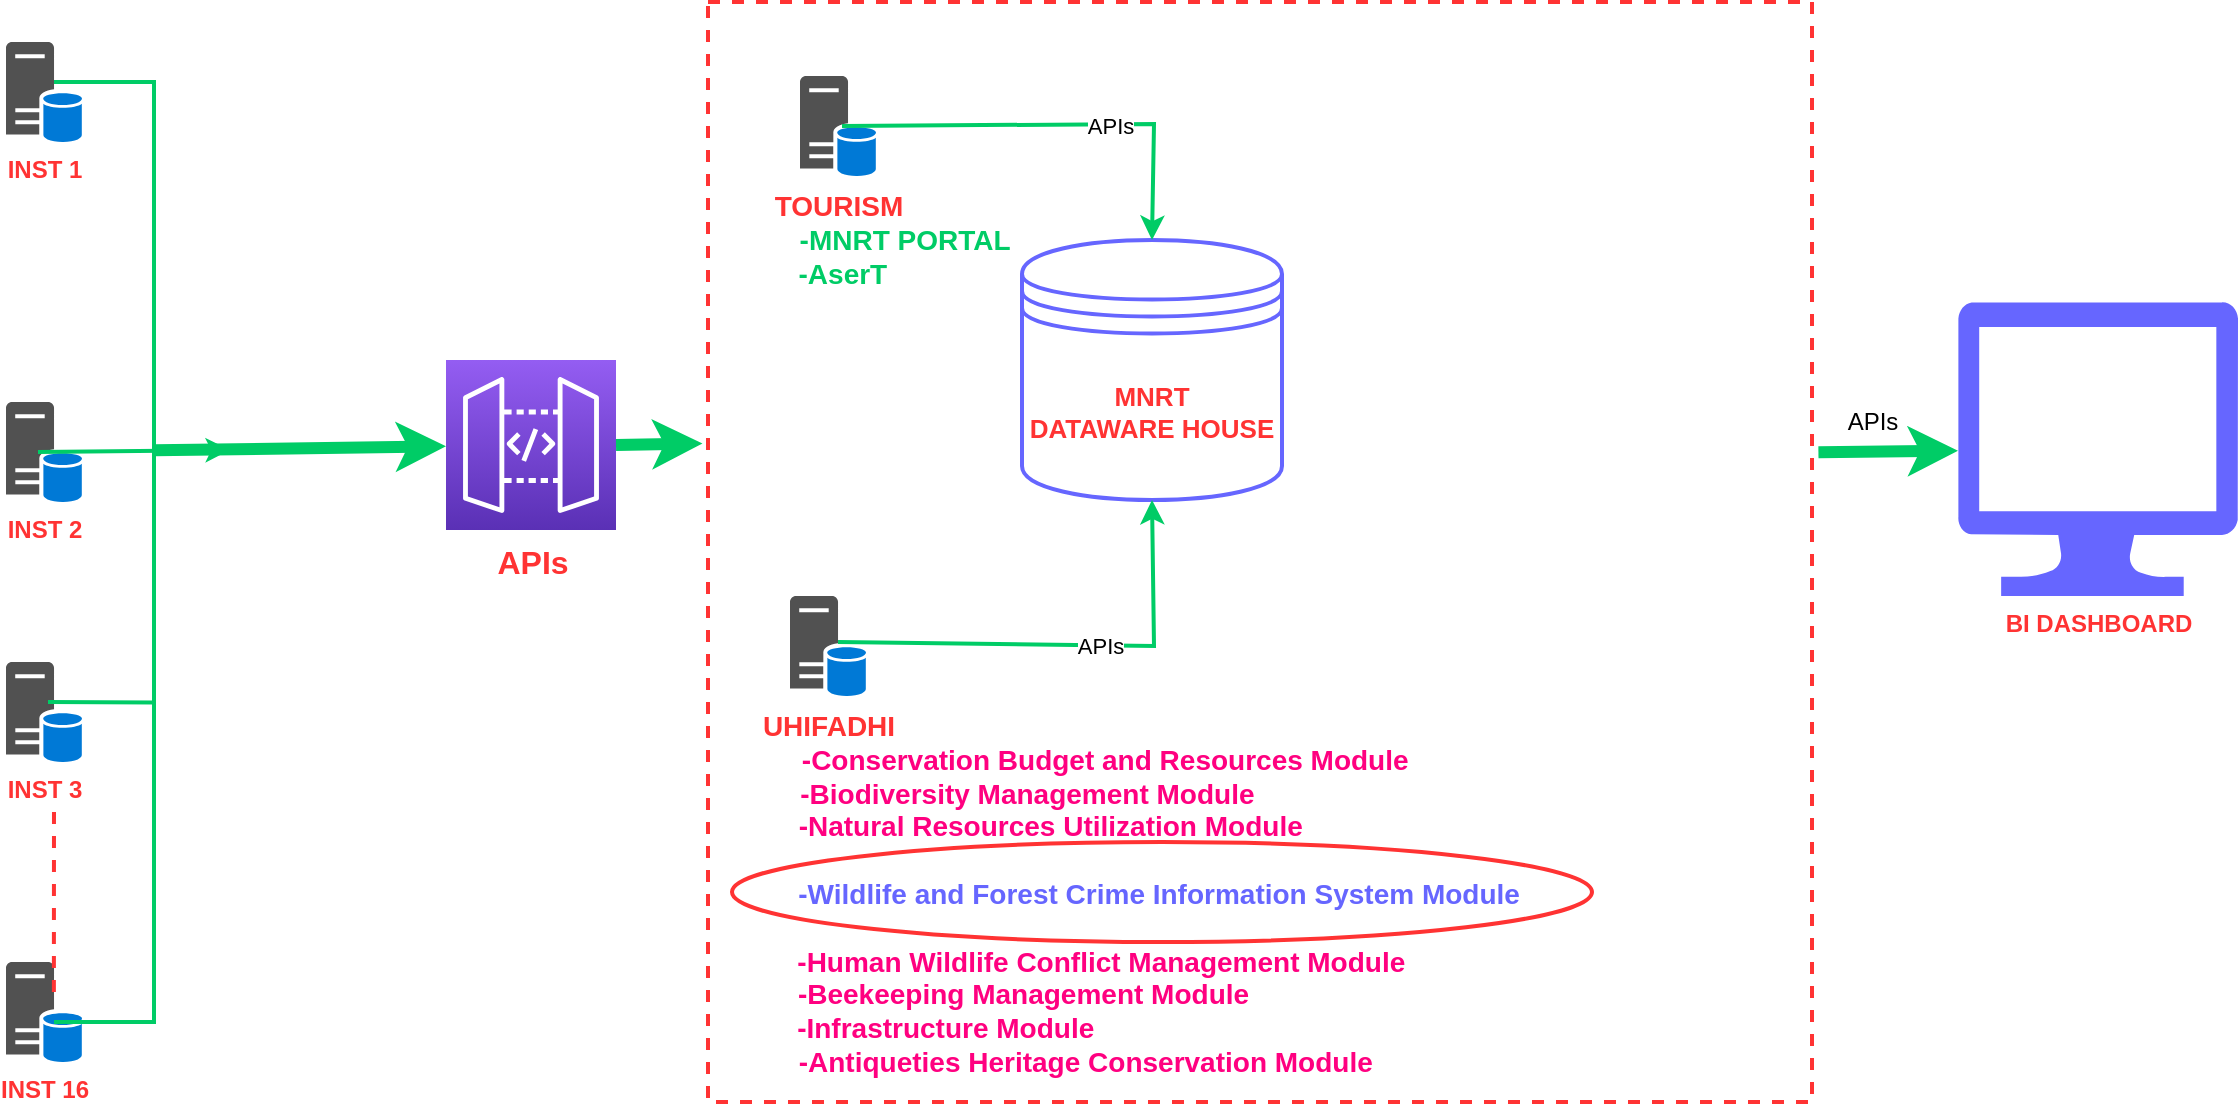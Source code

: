 <mxfile version="24.4.0" type="github">
  <diagram name="Page-1" id="Osahv42a5GhKxDbql-t-">
    <mxGraphModel dx="3374" dy="907" grid="1" gridSize="10" guides="1" tooltips="1" connect="1" arrows="1" fold="1" page="1" pageScale="1" pageWidth="850" pageHeight="1100" math="0" shadow="0">
      <root>
        <mxCell id="0" />
        <mxCell id="1" parent="0" />
        <mxCell id="R9b-usGFViyWbaLfwaHX-13" value="" style="rounded=0;whiteSpace=wrap;html=1;strokeColor=#FF3333;dashed=1;fillColor=none;strokeWidth=2;" parent="1" vertex="1">
          <mxGeometry x="-862" y="50" width="552" height="550" as="geometry" />
        </mxCell>
        <mxCell id="3b6PhmB1AsA0sEKJcov4-1" value="&lt;b&gt;&lt;font color=&quot;#ff3333&quot;&gt;INST 1&lt;/font&gt;&lt;/b&gt;" style="sketch=0;pointerEvents=1;shadow=0;dashed=0;html=1;strokeColor=none;labelPosition=center;verticalLabelPosition=bottom;verticalAlign=top;align=center;fillColor=#515151;shape=mxgraph.mscae.system_center.primary_site" parent="1" vertex="1">
          <mxGeometry x="-1213" y="70" width="38" height="50" as="geometry" />
        </mxCell>
        <mxCell id="3b6PhmB1AsA0sEKJcov4-2" value="&lt;b&gt;&lt;font color=&quot;#ff3333&quot;&gt;INST 2&lt;/font&gt;&lt;/b&gt;" style="sketch=0;pointerEvents=1;shadow=0;dashed=0;html=1;strokeColor=none;labelPosition=center;verticalLabelPosition=bottom;verticalAlign=top;align=center;fillColor=#515151;shape=mxgraph.mscae.system_center.primary_site" parent="1" vertex="1">
          <mxGeometry x="-1213" y="250" width="38" height="50" as="geometry" />
        </mxCell>
        <mxCell id="3b6PhmB1AsA0sEKJcov4-10" style="edgeStyle=orthogonalEdgeStyle;rounded=0;orthogonalLoop=1;jettySize=auto;html=1;entryX=0.5;entryY=0;entryDx=0;entryDy=0;entryPerimeter=0;strokeColor=none;dashed=1;strokeWidth=4;" parent="1" source="3b6PhmB1AsA0sEKJcov4-3" target="3b6PhmB1AsA0sEKJcov4-6" edge="1">
          <mxGeometry relative="1" as="geometry" />
        </mxCell>
        <mxCell id="3b6PhmB1AsA0sEKJcov4-3" value="&lt;b&gt;&lt;font color=&quot;#ff3333&quot;&gt;INST 3&lt;/font&gt;&lt;/b&gt;" style="sketch=0;pointerEvents=1;shadow=0;dashed=0;html=1;strokeColor=none;labelPosition=center;verticalLabelPosition=bottom;verticalAlign=top;align=center;fillColor=#515151;shape=mxgraph.mscae.system_center.primary_site" parent="1" vertex="1">
          <mxGeometry x="-1213" y="380" width="38" height="50" as="geometry" />
        </mxCell>
        <mxCell id="3b6PhmB1AsA0sEKJcov4-6" value="&lt;b&gt;&lt;font color=&quot;#ff3333&quot;&gt;INST 16&lt;/font&gt;&lt;/b&gt;" style="sketch=0;pointerEvents=1;shadow=0;dashed=0;html=1;strokeColor=none;labelPosition=center;verticalLabelPosition=bottom;verticalAlign=top;align=center;fillColor=#515151;shape=mxgraph.mscae.system_center.primary_site" parent="1" vertex="1">
          <mxGeometry x="-1213" y="530" width="38" height="50" as="geometry" />
        </mxCell>
        <mxCell id="3b6PhmB1AsA0sEKJcov4-12" value="" style="endArrow=none;html=1;rounded=0;exitX=0.63;exitY=0.3;exitDx=0;exitDy=0;exitPerimeter=0;dashed=1;strokeColor=#FF3333;strokeWidth=2;" parent="1" source="3b6PhmB1AsA0sEKJcov4-6" edge="1">
          <mxGeometry width="50" height="50" relative="1" as="geometry">
            <mxPoint x="-773" y="400" as="sourcePoint" />
            <mxPoint x="-1189" y="450" as="targetPoint" />
          </mxGeometry>
        </mxCell>
        <mxCell id="3b6PhmB1AsA0sEKJcov4-13" value="&lt;font color=&quot;#ff3333&quot;&gt;&lt;b&gt;&lt;font style=&quot;font-size: 16px;&quot;&gt;APIs&lt;/font&gt;&lt;/b&gt;&lt;/font&gt;" style="sketch=0;points=[[0,0,0],[0.25,0,0],[0.5,0,0],[0.75,0,0],[1,0,0],[0,1,0],[0.25,1,0],[0.5,1,0],[0.75,1,0],[1,1,0],[0,0.25,0],[0,0.5,0],[0,0.75,0],[1,0.25,0],[1,0.5,0],[1,0.75,0]];outlineConnect=0;fontColor=#232F3E;gradientColor=#945DF2;gradientDirection=north;fillColor=#5A30B5;strokeColor=#ffffff;dashed=0;verticalLabelPosition=bottom;verticalAlign=top;align=center;html=1;fontSize=12;fontStyle=0;aspect=fixed;shape=mxgraph.aws4.resourceIcon;resIcon=mxgraph.aws4.api_gateway;" parent="1" vertex="1">
          <mxGeometry x="-993" y="229" width="85" height="85" as="geometry" />
        </mxCell>
        <mxCell id="3b6PhmB1AsA0sEKJcov4-15" value="&lt;div style=&quot;font-size: 13px;&quot;&gt;&lt;font style=&quot;font-size: 13px;&quot;&gt;&lt;b&gt;&lt;font style=&quot;font-size: 13px;&quot; color=&quot;#ff3333&quot;&gt;MNRT&lt;/font&gt;&lt;/b&gt;&lt;/font&gt;&lt;/div&gt;&lt;div style=&quot;font-size: 13px;&quot;&gt;&lt;font style=&quot;font-size: 13px;&quot; color=&quot;#ff3333&quot;&gt;&lt;b&gt;DATAWARE HOUSE&lt;/b&gt;&lt;br&gt;&lt;/font&gt;&lt;/div&gt;" style="shape=datastore;whiteSpace=wrap;html=1;strokeWidth=2;strokeColor=#6666FF;" parent="1" vertex="1">
          <mxGeometry x="-705" y="169" width="130" height="130" as="geometry" />
        </mxCell>
        <mxCell id="3b6PhmB1AsA0sEKJcov4-16" value="&lt;div&gt;&lt;font style=&quot;font-size: 14px;&quot; color=&quot;#ff3333&quot;&gt;&lt;b&gt;UHIFADHI &lt;br&gt;&lt;/b&gt;&lt;/font&gt;&lt;/div&gt;&lt;div&gt;&lt;font style=&quot;font-size: 14px;&quot; color=&quot;#00cc66&quot;&gt;&lt;b&gt;&amp;nbsp; &amp;nbsp; &amp;nbsp; &amp;nbsp; &amp;nbsp; &amp;nbsp; &amp;nbsp; &amp;nbsp; &amp;nbsp; &amp;nbsp; &amp;nbsp; &amp;nbsp; &amp;nbsp; &amp;nbsp; &amp;nbsp; &amp;nbsp; &amp;nbsp; &amp;nbsp; &amp;nbsp; &amp;nbsp; &amp;nbsp; &amp;nbsp; &amp;nbsp; &amp;nbsp; &amp;nbsp; &amp;nbsp; &amp;nbsp; &amp;nbsp; &amp;nbsp; &amp;nbsp; &amp;nbsp; &amp;nbsp; &amp;nbsp; &amp;nbsp; &amp;nbsp; &amp;nbsp;&lt;/b&gt;&lt;/font&gt;&lt;font style=&quot;font-size: 14px;&quot; color=&quot;#ff0080&quot;&gt;&lt;b&gt;-Conservation Budget and Resources Module&lt;/b&gt;&lt;/font&gt;&lt;/div&gt;&lt;div&gt;&lt;font style=&quot;font-size: 14px;&quot; color=&quot;#ff0080&quot;&gt;&lt;b&gt;&amp;nbsp; &amp;nbsp; &amp;nbsp; &amp;nbsp; &amp;nbsp; &amp;nbsp; &amp;nbsp; &amp;nbsp; &amp;nbsp; &amp;nbsp; &amp;nbsp; &amp;nbsp; &amp;nbsp; &amp;nbsp; &amp;nbsp; &amp;nbsp; &amp;nbsp; &amp;nbsp; &amp;nbsp; &amp;nbsp; &amp;nbsp; &amp;nbsp; &amp;nbsp; &amp;nbsp; &amp;nbsp; &amp;nbsp;-Biodiversity Management Module&lt;/b&gt;&lt;/font&gt;&lt;/div&gt;&lt;div&gt;&lt;font style=&quot;font-size: 14px;&quot; color=&quot;#ff0080&quot;&gt;&lt;b&gt;&amp;nbsp; &amp;nbsp; &amp;nbsp; &amp;nbsp; &amp;nbsp; &amp;nbsp; &amp;nbsp; &amp;nbsp; &amp;nbsp; &amp;nbsp; &amp;nbsp; &amp;nbsp; &amp;nbsp; &amp;nbsp; &amp;nbsp; &amp;nbsp; &amp;nbsp; &amp;nbsp; &amp;nbsp; &amp;nbsp; &amp;nbsp; &amp;nbsp; &amp;nbsp; &amp;nbsp; &amp;nbsp; &amp;nbsp; &amp;nbsp; &amp;nbsp; &amp;nbsp;-Natural Resources Utilization Module&lt;/b&gt;&lt;/font&gt;&lt;/div&gt;&lt;div&gt;&lt;font style=&quot;font-size: 14px;&quot; color=&quot;#ff0080&quot;&gt;&lt;b&gt;&lt;br&gt;&lt;/b&gt;&lt;/font&gt;&lt;/div&gt;&lt;div&gt;&lt;font color=&quot;#6666ff&quot;&gt;&amp;nbsp; &amp;nbsp; &amp;nbsp; &amp;nbsp; &amp;nbsp; &amp;nbsp; &amp;nbsp; &amp;nbsp; &amp;nbsp; &amp;nbsp; &amp;nbsp; &amp;nbsp; &amp;nbsp; &amp;nbsp; &amp;nbsp; &amp;nbsp; &amp;nbsp; &amp;nbsp; &amp;nbsp; &amp;nbsp; &amp;nbsp; &amp;nbsp; &amp;nbsp; &amp;nbsp; &amp;nbsp; &amp;nbsp; &amp;nbsp; &amp;nbsp; &amp;nbsp; &amp;nbsp; &amp;nbsp; &amp;nbsp; &amp;nbsp; &amp;nbsp; &amp;nbsp; &amp;nbsp; &amp;nbsp; &amp;nbsp; &amp;nbsp; &amp;nbsp; &amp;nbsp; &amp;nbsp; &amp;nbsp; &amp;nbsp; &amp;nbsp; &amp;nbsp; &amp;nbsp; &amp;nbsp; &amp;nbsp; &amp;nbsp;&lt;font style=&quot;font-size: 14px;&quot;&gt;&lt;b&gt;-Wildlife and Forest Crime Information System Module&lt;/b&gt;&lt;/font&gt;&lt;/font&gt;&lt;/div&gt;&lt;div&gt;&lt;font color=&quot;#ff0080&quot;&gt;&amp;nbsp;&amp;nbsp;&amp;nbsp;&amp;nbsp;&amp;nbsp;&amp;nbsp;&amp;nbsp;&amp;nbsp;&amp;nbsp;&amp;nbsp;&amp;nbsp;&amp;nbsp;&amp;nbsp;&amp;nbsp;&amp;nbsp;&amp;nbsp;&amp;nbsp;&amp;nbsp;&amp;nbsp;&amp;nbsp;&amp;nbsp;&amp;nbsp;&amp;nbsp;&amp;nbsp;&amp;nbsp;&amp;nbsp;&amp;nbsp;&amp;nbsp;&amp;nbsp;&amp;nbsp;&amp;nbsp;&amp;nbsp;&amp;nbsp;&amp;nbsp;&amp;nbsp;&amp;nbsp;&amp;nbsp;&amp;nbsp;&amp;nbsp;&amp;nbsp;&amp;nbsp;&amp;nbsp;&amp;nbsp;&amp;nbsp;&amp;nbsp;&amp;nbsp;&amp;nbsp;&amp;nbsp;&amp;nbsp;&amp;nbsp;&amp;nbsp;&amp;nbsp;&amp;nbsp;&amp;nbsp;&amp;nbsp;&amp;nbsp;&amp;nbsp;&amp;nbsp;&amp;nbsp;&amp;nbsp;&amp;nbsp;&amp;nbsp;&amp;nbsp;&amp;nbsp;&amp;nbsp;&amp;nbsp;&amp;nbsp;&amp;nbsp;&amp;nbsp;&amp;nbsp;&amp;nbsp;&amp;nbsp;&amp;nbsp;&amp;nbsp;&amp;nbsp;&amp;nbsp;&amp;nbsp;&amp;nbsp;&amp;nbsp;&amp;nbsp;&amp;nbsp;&amp;nbsp;&amp;nbsp;&amp;nbsp;&amp;nbsp;&amp;nbsp;&amp;nbsp;&amp;nbsp;&amp;nbsp;&amp;nbsp;&amp;nbsp;&amp;nbsp;&amp;nbsp; &lt;font style=&quot;font-size: 14px;&quot;&gt;&lt;b&gt;&lt;br&gt;&lt;/b&gt;&lt;/font&gt;&lt;/font&gt;&lt;/div&gt;&lt;div&gt;&lt;font color=&quot;#ff0080&quot;&gt;&lt;font style=&quot;font-size: 14px;&quot;&gt;&lt;b&gt;&amp;nbsp; &amp;nbsp; &amp;nbsp; &amp;nbsp; &amp;nbsp; &amp;nbsp; &amp;nbsp; &amp;nbsp; &amp;nbsp; &amp;nbsp; &amp;nbsp; &amp;nbsp; &amp;nbsp; &amp;nbsp; &amp;nbsp; &amp;nbsp; &amp;nbsp; &amp;nbsp; &amp;nbsp; &amp;nbsp; &amp;nbsp; &amp;nbsp; &amp;nbsp; &amp;nbsp; &amp;nbsp; &amp;nbsp; &amp;nbsp; &amp;nbsp; &amp;nbsp; &amp;nbsp; &amp;nbsp; &amp;nbsp; &amp;nbsp; &amp;nbsp; &amp;nbsp; -Human Wildlife Conflict Management Module&lt;/b&gt;&lt;/font&gt;&lt;/font&gt;&lt;/div&gt;&lt;div&gt;&lt;font style=&quot;font-size: 14px;&quot; color=&quot;#ff0080&quot;&gt;&lt;b&gt;&amp;nbsp; &amp;nbsp; &amp;nbsp; &amp;nbsp; &amp;nbsp; &amp;nbsp; &amp;nbsp; &amp;nbsp; &amp;nbsp; &amp;nbsp; &amp;nbsp; &amp;nbsp; &amp;nbsp; &amp;nbsp; &amp;nbsp; &amp;nbsp; &amp;nbsp; &amp;nbsp; &amp;nbsp; &amp;nbsp; &amp;nbsp; &amp;nbsp; &amp;nbsp; &amp;nbsp; &amp;nbsp; -Beekeeping Management Module&lt;/b&gt;&lt;/font&gt;&lt;/div&gt;&lt;div&gt;&lt;font style=&quot;font-size: 14px;&quot; color=&quot;#ff0080&quot;&gt;&lt;b&gt;&amp;nbsp; &amp;nbsp; &amp;nbsp; &amp;nbsp; &amp;nbsp; &amp;nbsp; &amp;nbsp; &amp;nbsp; &amp;nbsp; &amp;nbsp; &amp;nbsp; &amp;nbsp; &amp;nbsp; &amp;nbsp; &amp;nbsp; -Infrastructure Module&lt;/b&gt;&lt;/font&gt;&lt;/div&gt;&lt;div&gt;&lt;font style=&quot;font-size: 14px;&quot; color=&quot;#ff0080&quot;&gt;&lt;b&gt;&amp;nbsp; &amp;nbsp; &amp;nbsp; &amp;nbsp; &amp;nbsp; &amp;nbsp; &amp;nbsp; &amp;nbsp; &amp;nbsp; &amp;nbsp; &amp;nbsp; &amp;nbsp; &amp;nbsp; &amp;nbsp; &amp;nbsp; &amp;nbsp; &amp;nbsp; &amp;nbsp; &amp;nbsp; &amp;nbsp; &amp;nbsp; &amp;nbsp; &amp;nbsp; &amp;nbsp; &amp;nbsp; &amp;nbsp; &amp;nbsp; &amp;nbsp; &amp;nbsp; &amp;nbsp; &amp;nbsp; &amp;nbsp; &amp;nbsp; -Antiqueties Heritage Conservation Module&lt;/b&gt;&lt;/font&gt;&lt;font style=&quot;font-size: 14px;&quot; color=&quot;#ff0080&quot;&gt;&lt;b&gt;&lt;br&gt;&lt;/b&gt;&lt;/font&gt;&lt;/div&gt;&lt;div&gt;&lt;font style=&quot;font-size: 14px;&quot; color=&quot;#ff3333&quot;&gt;&lt;b&gt;&lt;br&gt;&lt;/b&gt;&lt;/font&gt;&lt;/div&gt;" style="sketch=0;pointerEvents=1;shadow=0;dashed=0;html=1;strokeColor=none;labelPosition=center;verticalLabelPosition=bottom;verticalAlign=top;align=center;fillColor=#515151;shape=mxgraph.mscae.system_center.primary_site" parent="1" vertex="1">
          <mxGeometry x="-821" y="347" width="38" height="50" as="geometry" />
        </mxCell>
        <mxCell id="3b6PhmB1AsA0sEKJcov4-20" value="&lt;b&gt;&lt;font color=&quot;#ff3333&quot;&gt;BI DASHBOARD&lt;/font&gt;&lt;/b&gt;" style="verticalLabelPosition=bottom;html=1;verticalAlign=top;align=center;strokeColor=none;fillColor=#6666FF;shape=mxgraph.azure.computer;pointerEvents=1;" parent="1" vertex="1">
          <mxGeometry x="-237" y="200" width="140" height="147" as="geometry" />
        </mxCell>
        <mxCell id="3b6PhmB1AsA0sEKJcov4-21" value="&lt;div&gt;&lt;font style=&quot;font-size: 14px;&quot; color=&quot;#ff3333&quot;&gt;&lt;b&gt;TOURISM&lt;br&gt;&lt;/b&gt;&lt;/font&gt;&lt;/div&gt;&lt;div&gt;&lt;font style=&quot;font-size: 14px;&quot; color=&quot;#00cc66&quot;&gt;&lt;b&gt;&amp;nbsp;&amp;nbsp;&amp;nbsp;&amp;nbsp;&amp;nbsp;&amp;nbsp;&amp;nbsp;&amp;nbsp;&amp;nbsp;&amp;nbsp;&amp;nbsp;&amp;nbsp;&amp;nbsp;&amp;nbsp;&amp;nbsp;&amp;nbsp; -MNRT PORTAL&lt;/b&gt;&lt;/font&gt;&lt;/div&gt;&lt;div&gt;&lt;font style=&quot;font-size: 14px;&quot; color=&quot;#00cc66&quot;&gt;&lt;b&gt;&amp;nbsp;-AserT&lt;/b&gt;&lt;/font&gt;&lt;font style=&quot;font-size: 14px;&quot; color=&quot;#00cc66&quot;&gt;&lt;b&gt;&lt;br&gt;&lt;/b&gt;&lt;/font&gt;&lt;/div&gt;" style="sketch=0;pointerEvents=1;shadow=0;dashed=0;html=1;strokeColor=none;labelPosition=center;verticalLabelPosition=bottom;verticalAlign=top;align=center;fillColor=#515151;shape=mxgraph.mscae.system_center.primary_site" parent="1" vertex="1">
          <mxGeometry x="-816" y="87" width="38" height="50" as="geometry" />
        </mxCell>
        <mxCell id="3b6PhmB1AsA0sEKJcov4-22" value="" style="endArrow=classic;html=1;rounded=0;strokeWidth=2;strokeColor=#00CC66;exitX=0.632;exitY=0.46;exitDx=0;exitDy=0;exitPerimeter=0;entryX=0.5;entryY=1;entryDx=0;entryDy=0;" parent="1" source="3b6PhmB1AsA0sEKJcov4-16" target="3b6PhmB1AsA0sEKJcov4-15" edge="1">
          <mxGeometry width="50" height="50" relative="1" as="geometry">
            <mxPoint x="-727.992" y="388" as="sourcePoint" />
            <mxPoint x="-612" y="303" as="targetPoint" />
            <Array as="points">
              <mxPoint x="-639" y="372" />
            </Array>
          </mxGeometry>
        </mxCell>
        <mxCell id="R9b-usGFViyWbaLfwaHX-10" value="APIs" style="edgeLabel;html=1;align=center;verticalAlign=middle;resizable=0;points=[];" parent="3b6PhmB1AsA0sEKJcov4-22" vertex="1" connectable="0">
          <mxGeometry x="0.134" relative="1" as="geometry">
            <mxPoint as="offset" />
          </mxGeometry>
        </mxCell>
        <mxCell id="3b6PhmB1AsA0sEKJcov4-28" value="" style="endArrow=classic;html=1;rounded=0;exitX=0.553;exitY=0.5;exitDx=0;exitDy=0;exitPerimeter=0;strokeWidth=2;strokeColor=#00CC66;entryX=0.5;entryY=0;entryDx=0;entryDy=0;" parent="1" source="3b6PhmB1AsA0sEKJcov4-21" target="3b6PhmB1AsA0sEKJcov4-15" edge="1">
          <mxGeometry width="50" height="50" relative="1" as="geometry">
            <mxPoint x="-783" y="111" as="sourcePoint" />
            <mxPoint x="-610" y="167" as="targetPoint" />
            <Array as="points">
              <mxPoint x="-639" y="111" />
            </Array>
          </mxGeometry>
        </mxCell>
        <mxCell id="R9b-usGFViyWbaLfwaHX-9" value="APIs" style="edgeLabel;html=1;align=center;verticalAlign=middle;resizable=0;points=[];" parent="3b6PhmB1AsA0sEKJcov4-28" vertex="1" connectable="0">
          <mxGeometry x="0.252" y="-1" relative="1" as="geometry">
            <mxPoint as="offset" />
          </mxGeometry>
        </mxCell>
        <mxCell id="3b6PhmB1AsA0sEKJcov4-32" value="" style="endArrow=classic;html=1;rounded=0;strokeWidth=2;strokeColor=#00CC66;exitX=0.421;exitY=0.5;exitDx=0;exitDy=0;exitPerimeter=0;" parent="1" source="3b6PhmB1AsA0sEKJcov4-2" edge="1">
          <mxGeometry width="50" height="50" relative="1" as="geometry">
            <mxPoint x="-1191" y="274" as="sourcePoint" />
            <mxPoint x="-1101" y="274" as="targetPoint" />
          </mxGeometry>
        </mxCell>
        <mxCell id="3b6PhmB1AsA0sEKJcov4-33" value="" style="endArrow=classic;html=1;rounded=0;strokeWidth=6;strokeColor=#00CC66;exitX=1;exitY=0.5;exitDx=0;exitDy=0;exitPerimeter=0;entryX=-0.005;entryY=0.365;entryDx=0;entryDy=0;entryPerimeter=0;" parent="1" source="3b6PhmB1AsA0sEKJcov4-13" edge="1">
          <mxGeometry width="50" height="50" relative="1" as="geometry">
            <mxPoint x="-881" y="271" as="sourcePoint" />
            <mxPoint x="-864.765" y="270.75" as="targetPoint" />
          </mxGeometry>
        </mxCell>
        <mxCell id="3b6PhmB1AsA0sEKJcov4-34" value="" style="endArrow=classic;html=1;rounded=0;strokeWidth=6;strokeColor=#00CC66;exitX=1.004;exitY=0.373;exitDx=0;exitDy=0;exitPerimeter=0;" parent="1" target="3b6PhmB1AsA0sEKJcov4-20" edge="1">
          <mxGeometry width="50" height="50" relative="1" as="geometry">
            <mxPoint x="-306.788" y="275.15" as="sourcePoint" />
            <mxPoint x="-449" y="271.08" as="targetPoint" />
          </mxGeometry>
        </mxCell>
        <mxCell id="3b6PhmB1AsA0sEKJcov4-35" value="" style="shape=image;html=1;verticalAlign=top;verticalLabelPosition=bottom;labelBackgroundColor=#ffffff;imageAspect=0;aspect=fixed;image=https://cdn0.iconfinder.com/data/icons/business-startup-10/50/60-128.png" parent="1" vertex="1">
          <mxGeometry x="-210" y="220" width="78" height="78" as="geometry" />
        </mxCell>
        <mxCell id="R9b-usGFViyWbaLfwaHX-2" value="" style="strokeWidth=2;html=1;shape=mxgraph.flowchart.annotation_1;align=left;pointerEvents=1;flipH=1;strokeColor=#00CC66;" parent="1" vertex="1">
          <mxGeometry x="-1189" y="90" width="50" height="470" as="geometry" />
        </mxCell>
        <mxCell id="R9b-usGFViyWbaLfwaHX-3" value="" style="endArrow=classic;html=1;rounded=0;strokeWidth=6;strokeColor=#00CC66;exitX=0;exitY=0.394;exitDx=0;exitDy=0;exitPerimeter=0;" parent="1" target="3b6PhmB1AsA0sEKJcov4-13" edge="1">
          <mxGeometry width="50" height="50" relative="1" as="geometry">
            <mxPoint x="-1139" y="274.18" as="sourcePoint" />
            <mxPoint x="-966" y="272.5" as="targetPoint" />
          </mxGeometry>
        </mxCell>
        <mxCell id="R9b-usGFViyWbaLfwaHX-4" value="" style="endArrow=none;html=1;rounded=0;strokeColor=#00CC66;strokeWidth=2;entryX=0;entryY=0.66;entryDx=0;entryDy=0;entryPerimeter=0;" parent="1" target="R9b-usGFViyWbaLfwaHX-2" edge="1">
          <mxGeometry width="50" height="50" relative="1" as="geometry">
            <mxPoint x="-1192" y="400" as="sourcePoint" />
            <mxPoint x="-1139" y="347" as="targetPoint" />
          </mxGeometry>
        </mxCell>
        <mxCell id="R9b-usGFViyWbaLfwaHX-6" value="" style="ellipse;whiteSpace=wrap;html=1;fillColor=none;strokeWidth=2;strokeColor=#FF3333;" parent="1" vertex="1">
          <mxGeometry x="-850" y="470" width="430" height="50" as="geometry" />
        </mxCell>
        <mxCell id="R9b-usGFViyWbaLfwaHX-8" value="APIs" style="text;html=1;align=center;verticalAlign=middle;resizable=0;points=[];autosize=1;strokeColor=none;fillColor=none;" parent="1" vertex="1">
          <mxGeometry x="-305" y="245" width="50" height="30" as="geometry" />
        </mxCell>
      </root>
    </mxGraphModel>
  </diagram>
</mxfile>
